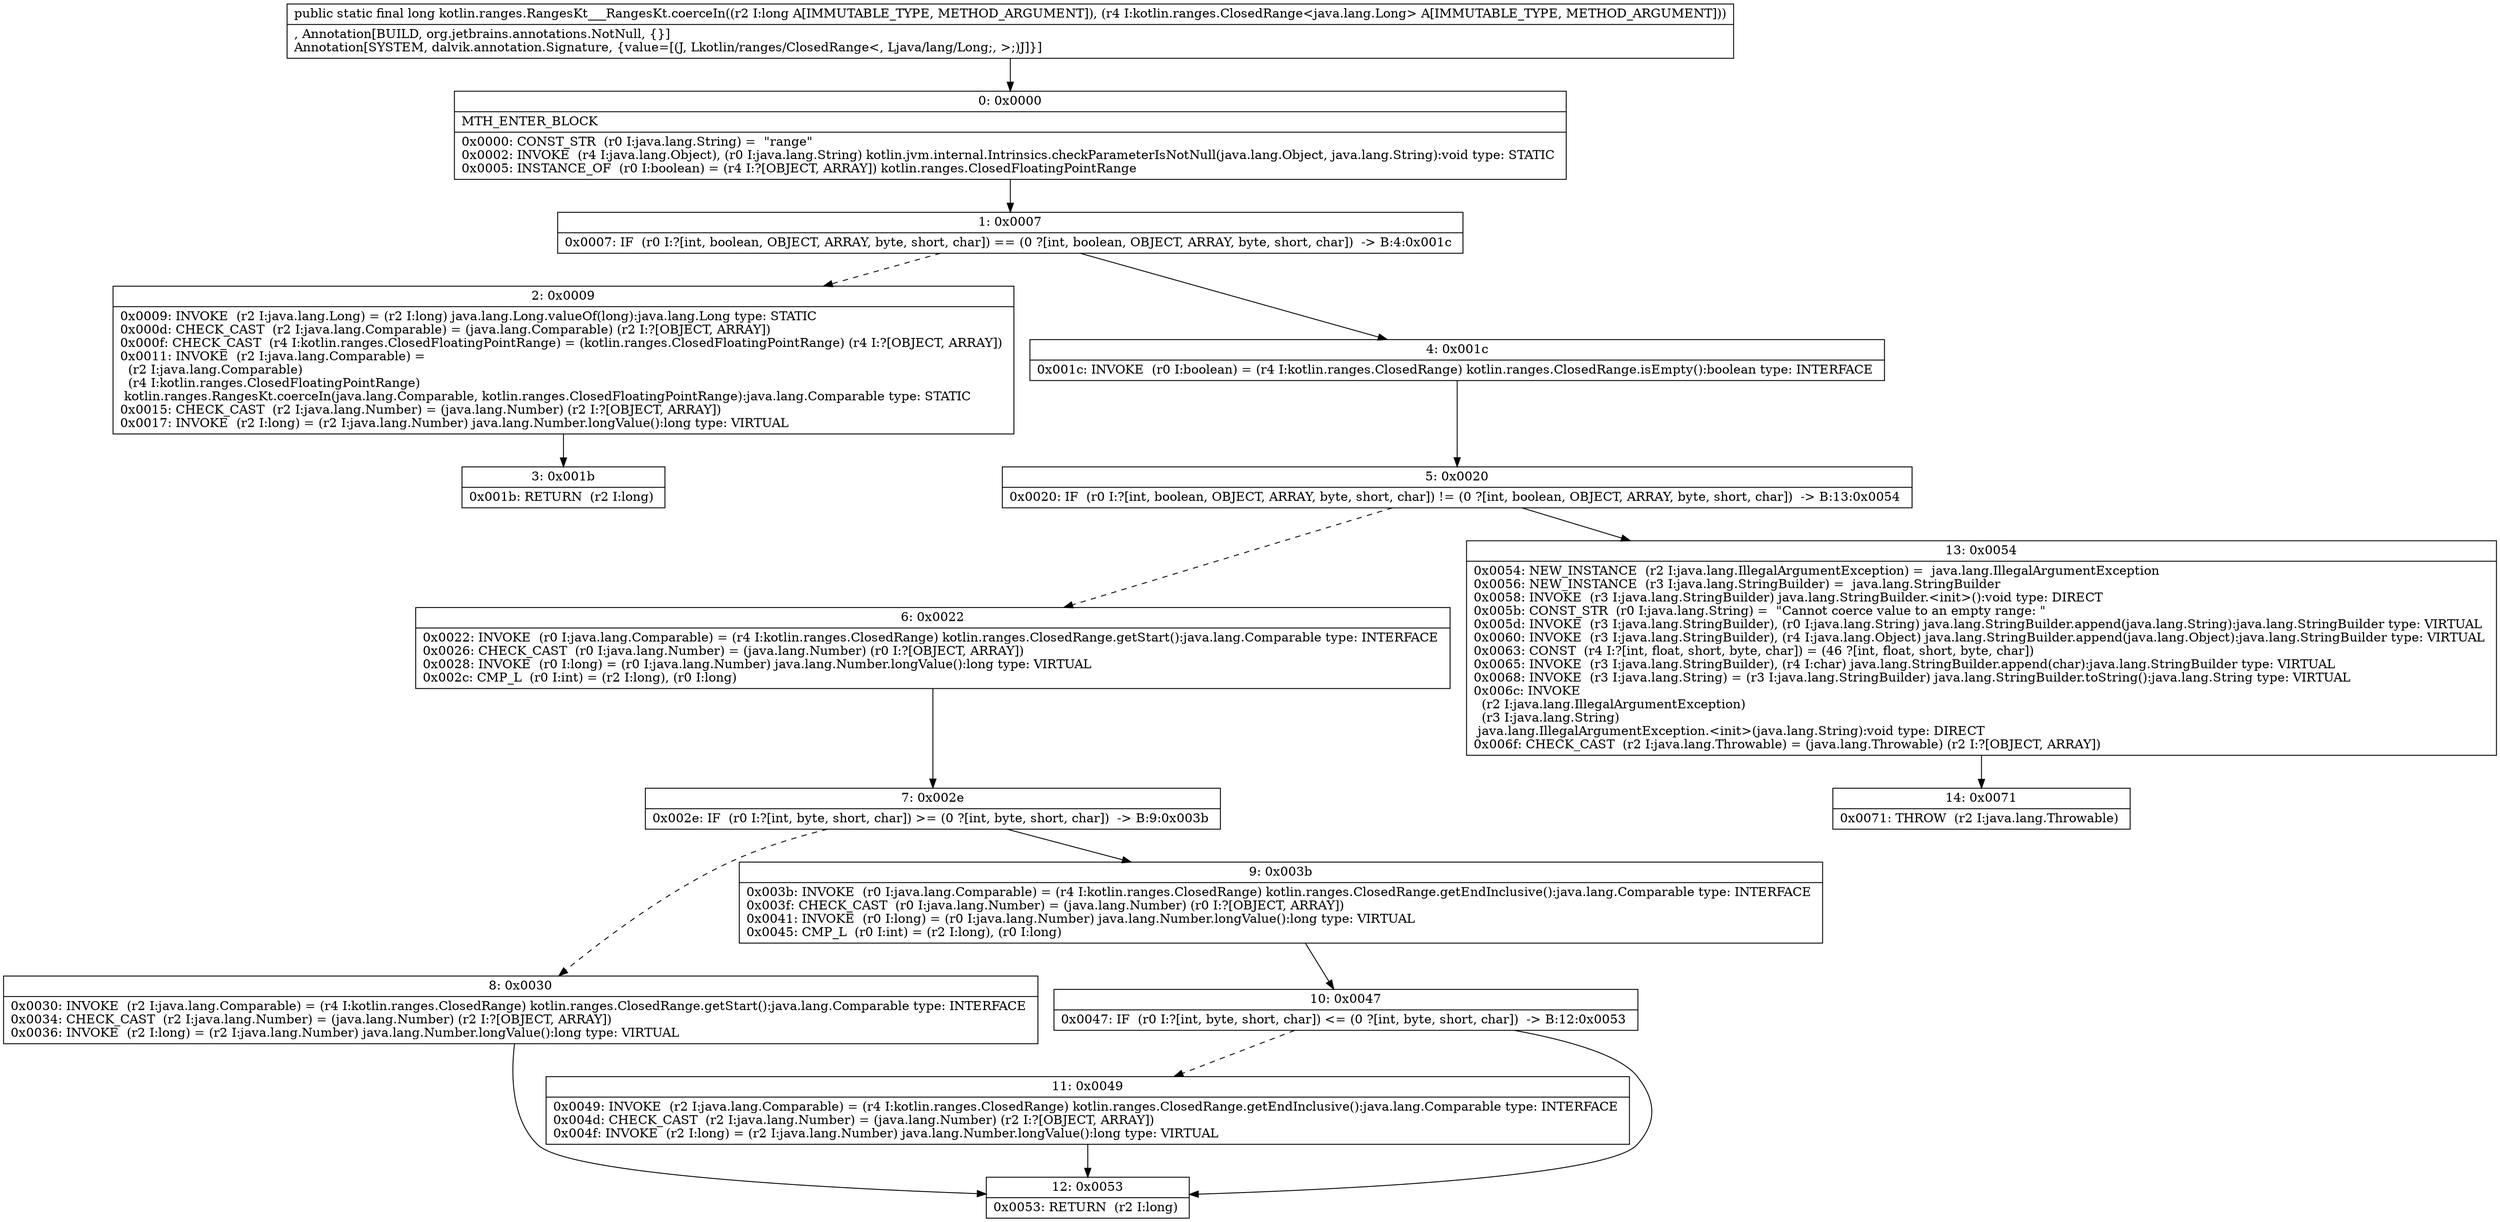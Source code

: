 digraph "CFG forkotlin.ranges.RangesKt___RangesKt.coerceIn(JLkotlin\/ranges\/ClosedRange;)J" {
Node_0 [shape=record,label="{0\:\ 0x0000|MTH_ENTER_BLOCK\l|0x0000: CONST_STR  (r0 I:java.lang.String) =  \"range\" \l0x0002: INVOKE  (r4 I:java.lang.Object), (r0 I:java.lang.String) kotlin.jvm.internal.Intrinsics.checkParameterIsNotNull(java.lang.Object, java.lang.String):void type: STATIC \l0x0005: INSTANCE_OF  (r0 I:boolean) = (r4 I:?[OBJECT, ARRAY]) kotlin.ranges.ClosedFloatingPointRange \l}"];
Node_1 [shape=record,label="{1\:\ 0x0007|0x0007: IF  (r0 I:?[int, boolean, OBJECT, ARRAY, byte, short, char]) == (0 ?[int, boolean, OBJECT, ARRAY, byte, short, char])  \-\> B:4:0x001c \l}"];
Node_2 [shape=record,label="{2\:\ 0x0009|0x0009: INVOKE  (r2 I:java.lang.Long) = (r2 I:long) java.lang.Long.valueOf(long):java.lang.Long type: STATIC \l0x000d: CHECK_CAST  (r2 I:java.lang.Comparable) = (java.lang.Comparable) (r2 I:?[OBJECT, ARRAY]) \l0x000f: CHECK_CAST  (r4 I:kotlin.ranges.ClosedFloatingPointRange) = (kotlin.ranges.ClosedFloatingPointRange) (r4 I:?[OBJECT, ARRAY]) \l0x0011: INVOKE  (r2 I:java.lang.Comparable) = \l  (r2 I:java.lang.Comparable)\l  (r4 I:kotlin.ranges.ClosedFloatingPointRange)\l kotlin.ranges.RangesKt.coerceIn(java.lang.Comparable, kotlin.ranges.ClosedFloatingPointRange):java.lang.Comparable type: STATIC \l0x0015: CHECK_CAST  (r2 I:java.lang.Number) = (java.lang.Number) (r2 I:?[OBJECT, ARRAY]) \l0x0017: INVOKE  (r2 I:long) = (r2 I:java.lang.Number) java.lang.Number.longValue():long type: VIRTUAL \l}"];
Node_3 [shape=record,label="{3\:\ 0x001b|0x001b: RETURN  (r2 I:long) \l}"];
Node_4 [shape=record,label="{4\:\ 0x001c|0x001c: INVOKE  (r0 I:boolean) = (r4 I:kotlin.ranges.ClosedRange) kotlin.ranges.ClosedRange.isEmpty():boolean type: INTERFACE \l}"];
Node_5 [shape=record,label="{5\:\ 0x0020|0x0020: IF  (r0 I:?[int, boolean, OBJECT, ARRAY, byte, short, char]) != (0 ?[int, boolean, OBJECT, ARRAY, byte, short, char])  \-\> B:13:0x0054 \l}"];
Node_6 [shape=record,label="{6\:\ 0x0022|0x0022: INVOKE  (r0 I:java.lang.Comparable) = (r4 I:kotlin.ranges.ClosedRange) kotlin.ranges.ClosedRange.getStart():java.lang.Comparable type: INTERFACE \l0x0026: CHECK_CAST  (r0 I:java.lang.Number) = (java.lang.Number) (r0 I:?[OBJECT, ARRAY]) \l0x0028: INVOKE  (r0 I:long) = (r0 I:java.lang.Number) java.lang.Number.longValue():long type: VIRTUAL \l0x002c: CMP_L  (r0 I:int) = (r2 I:long), (r0 I:long) \l}"];
Node_7 [shape=record,label="{7\:\ 0x002e|0x002e: IF  (r0 I:?[int, byte, short, char]) \>= (0 ?[int, byte, short, char])  \-\> B:9:0x003b \l}"];
Node_8 [shape=record,label="{8\:\ 0x0030|0x0030: INVOKE  (r2 I:java.lang.Comparable) = (r4 I:kotlin.ranges.ClosedRange) kotlin.ranges.ClosedRange.getStart():java.lang.Comparable type: INTERFACE \l0x0034: CHECK_CAST  (r2 I:java.lang.Number) = (java.lang.Number) (r2 I:?[OBJECT, ARRAY]) \l0x0036: INVOKE  (r2 I:long) = (r2 I:java.lang.Number) java.lang.Number.longValue():long type: VIRTUAL \l}"];
Node_9 [shape=record,label="{9\:\ 0x003b|0x003b: INVOKE  (r0 I:java.lang.Comparable) = (r4 I:kotlin.ranges.ClosedRange) kotlin.ranges.ClosedRange.getEndInclusive():java.lang.Comparable type: INTERFACE \l0x003f: CHECK_CAST  (r0 I:java.lang.Number) = (java.lang.Number) (r0 I:?[OBJECT, ARRAY]) \l0x0041: INVOKE  (r0 I:long) = (r0 I:java.lang.Number) java.lang.Number.longValue():long type: VIRTUAL \l0x0045: CMP_L  (r0 I:int) = (r2 I:long), (r0 I:long) \l}"];
Node_10 [shape=record,label="{10\:\ 0x0047|0x0047: IF  (r0 I:?[int, byte, short, char]) \<= (0 ?[int, byte, short, char])  \-\> B:12:0x0053 \l}"];
Node_11 [shape=record,label="{11\:\ 0x0049|0x0049: INVOKE  (r2 I:java.lang.Comparable) = (r4 I:kotlin.ranges.ClosedRange) kotlin.ranges.ClosedRange.getEndInclusive():java.lang.Comparable type: INTERFACE \l0x004d: CHECK_CAST  (r2 I:java.lang.Number) = (java.lang.Number) (r2 I:?[OBJECT, ARRAY]) \l0x004f: INVOKE  (r2 I:long) = (r2 I:java.lang.Number) java.lang.Number.longValue():long type: VIRTUAL \l}"];
Node_12 [shape=record,label="{12\:\ 0x0053|0x0053: RETURN  (r2 I:long) \l}"];
Node_13 [shape=record,label="{13\:\ 0x0054|0x0054: NEW_INSTANCE  (r2 I:java.lang.IllegalArgumentException) =  java.lang.IllegalArgumentException \l0x0056: NEW_INSTANCE  (r3 I:java.lang.StringBuilder) =  java.lang.StringBuilder \l0x0058: INVOKE  (r3 I:java.lang.StringBuilder) java.lang.StringBuilder.\<init\>():void type: DIRECT \l0x005b: CONST_STR  (r0 I:java.lang.String) =  \"Cannot coerce value to an empty range: \" \l0x005d: INVOKE  (r3 I:java.lang.StringBuilder), (r0 I:java.lang.String) java.lang.StringBuilder.append(java.lang.String):java.lang.StringBuilder type: VIRTUAL \l0x0060: INVOKE  (r3 I:java.lang.StringBuilder), (r4 I:java.lang.Object) java.lang.StringBuilder.append(java.lang.Object):java.lang.StringBuilder type: VIRTUAL \l0x0063: CONST  (r4 I:?[int, float, short, byte, char]) = (46 ?[int, float, short, byte, char]) \l0x0065: INVOKE  (r3 I:java.lang.StringBuilder), (r4 I:char) java.lang.StringBuilder.append(char):java.lang.StringBuilder type: VIRTUAL \l0x0068: INVOKE  (r3 I:java.lang.String) = (r3 I:java.lang.StringBuilder) java.lang.StringBuilder.toString():java.lang.String type: VIRTUAL \l0x006c: INVOKE  \l  (r2 I:java.lang.IllegalArgumentException)\l  (r3 I:java.lang.String)\l java.lang.IllegalArgumentException.\<init\>(java.lang.String):void type: DIRECT \l0x006f: CHECK_CAST  (r2 I:java.lang.Throwable) = (java.lang.Throwable) (r2 I:?[OBJECT, ARRAY]) \l}"];
Node_14 [shape=record,label="{14\:\ 0x0071|0x0071: THROW  (r2 I:java.lang.Throwable) \l}"];
MethodNode[shape=record,label="{public static final long kotlin.ranges.RangesKt___RangesKt.coerceIn((r2 I:long A[IMMUTABLE_TYPE, METHOD_ARGUMENT]), (r4 I:kotlin.ranges.ClosedRange\<java.lang.Long\> A[IMMUTABLE_TYPE, METHOD_ARGUMENT]))  | , Annotation[BUILD, org.jetbrains.annotations.NotNull, \{\}]\lAnnotation[SYSTEM, dalvik.annotation.Signature, \{value=[(J, Lkotlin\/ranges\/ClosedRange\<, Ljava\/lang\/Long;, \>;)J]\}]\l}"];
MethodNode -> Node_0;
Node_0 -> Node_1;
Node_1 -> Node_2[style=dashed];
Node_1 -> Node_4;
Node_2 -> Node_3;
Node_4 -> Node_5;
Node_5 -> Node_6[style=dashed];
Node_5 -> Node_13;
Node_6 -> Node_7;
Node_7 -> Node_8[style=dashed];
Node_7 -> Node_9;
Node_8 -> Node_12;
Node_9 -> Node_10;
Node_10 -> Node_11[style=dashed];
Node_10 -> Node_12;
Node_11 -> Node_12;
Node_13 -> Node_14;
}


